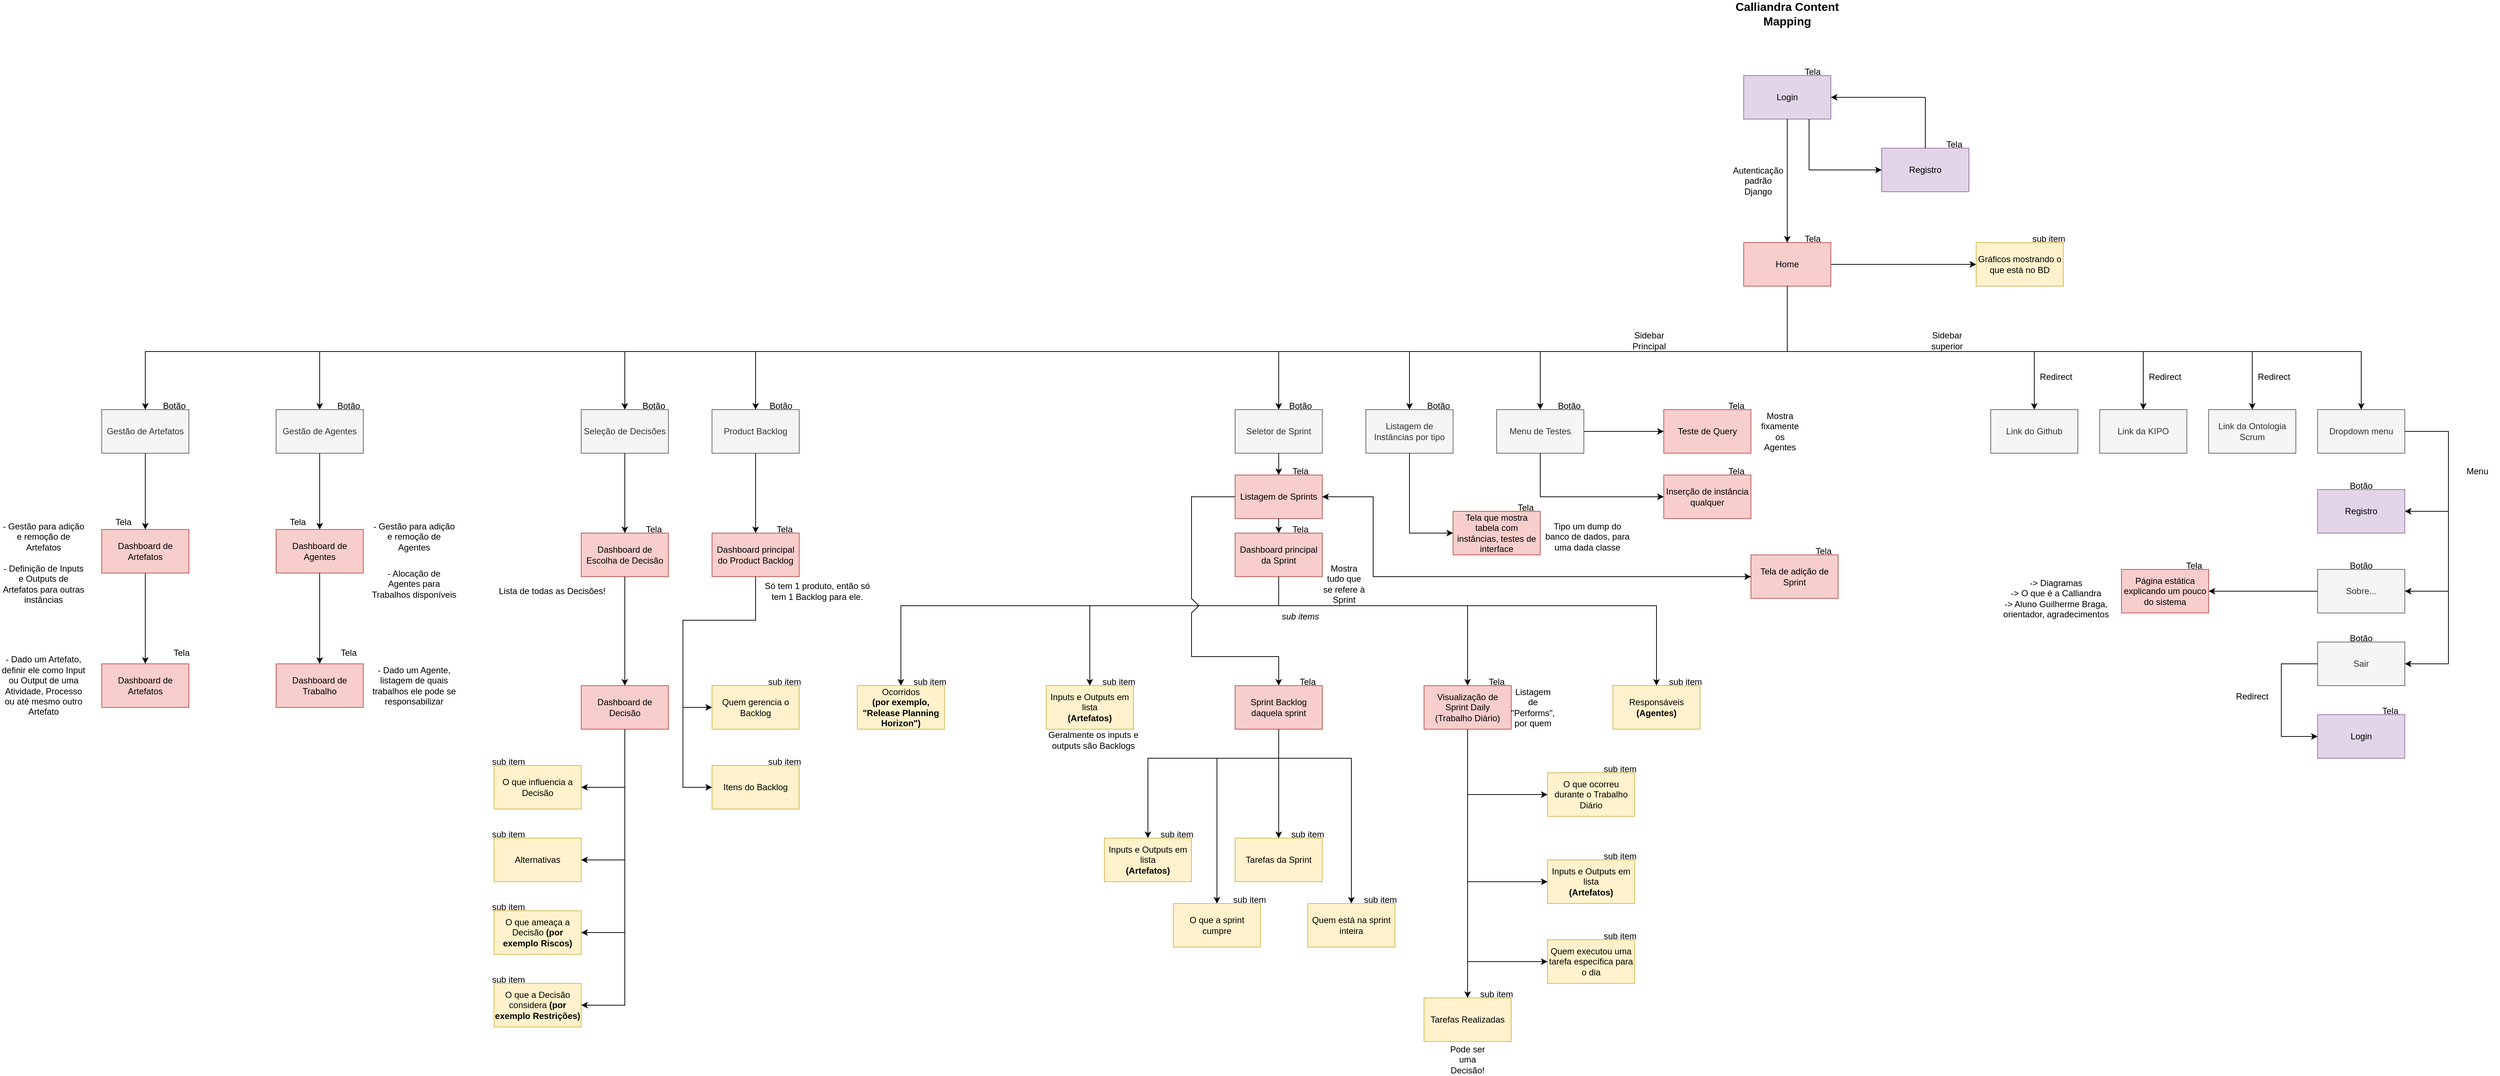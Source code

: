 <mxfile version="20.2.3" type="device"><diagram id="b7dAzLAWhfQxg4Eyz4Rc" name="Page-1"><mxGraphModel dx="3971" dy="862" grid="1" gridSize="10" guides="1" tooltips="1" connect="1" arrows="1" fold="1" page="1" pageScale="1" pageWidth="850" pageHeight="1100" math="0" shadow="0"><root><mxCell id="0"/><mxCell id="1" parent="0"/><mxCell id="IwR_DdJQY1yKQfexvEMb-67" style="edgeStyle=orthogonalEdgeStyle;rounded=0;orthogonalLoop=1;jettySize=auto;html=1;exitX=1;exitY=0.5;exitDx=0;exitDy=0;entryX=0;entryY=0.5;entryDx=0;entryDy=0;" parent="1" source="BtavQ8YeaMb9K9nqg47P-1" target="NH2UtcRLhSdabRVYNXm6-34" edge="1"><mxGeometry relative="1" as="geometry"/></mxCell><mxCell id="BtavQ8YeaMb9K9nqg47P-1" value="Home" style="rounded=0;whiteSpace=wrap;html=1;fillColor=#f8cecc;strokeColor=#b85450;" parent="1" vertex="1"><mxGeometry x="360" y="410" width="120" height="60" as="geometry"/></mxCell><mxCell id="PIFja7N8FGDxPvAs5EFX-1" value="Login" style="rounded=0;whiteSpace=wrap;html=1;fillColor=#e1d5e7;strokeColor=#9673a6;" parent="1" vertex="1"><mxGeometry x="360" y="180" width="120" height="60" as="geometry"/></mxCell><mxCell id="PIFja7N8FGDxPvAs5EFX-2" value="Registro" style="rounded=0;whiteSpace=wrap;html=1;fillColor=#e1d5e7;strokeColor=#9673a6;" parent="1" vertex="1"><mxGeometry x="550" y="280" width="120" height="60" as="geometry"/></mxCell><mxCell id="PIFja7N8FGDxPvAs5EFX-3" value="" style="endArrow=classic;html=1;rounded=0;exitX=0.5;exitY=1;exitDx=0;exitDy=0;entryX=0.5;entryY=0;entryDx=0;entryDy=0;" parent="1" source="PIFja7N8FGDxPvAs5EFX-1" target="BtavQ8YeaMb9K9nqg47P-1" edge="1"><mxGeometry width="50" height="50" relative="1" as="geometry"><mxPoint x="400" y="470" as="sourcePoint"/><mxPoint x="450" y="420" as="targetPoint"/></mxGeometry></mxCell><mxCell id="PIFja7N8FGDxPvAs5EFX-4" value="" style="endArrow=classic;html=1;rounded=0;exitX=0.75;exitY=1;exitDx=0;exitDy=0;entryX=0;entryY=0.5;entryDx=0;entryDy=0;" parent="1" source="PIFja7N8FGDxPvAs5EFX-1" target="PIFja7N8FGDxPvAs5EFX-2" edge="1"><mxGeometry width="50" height="50" relative="1" as="geometry"><mxPoint x="400" y="470" as="sourcePoint"/><mxPoint x="450" y="420" as="targetPoint"/><Array as="points"><mxPoint x="450" y="310"/></Array></mxGeometry></mxCell><mxCell id="PIFja7N8FGDxPvAs5EFX-5" value="" style="endArrow=classic;html=1;rounded=0;entryX=1;entryY=0.5;entryDx=0;entryDy=0;exitX=0.5;exitY=0;exitDx=0;exitDy=0;" parent="1" source="PIFja7N8FGDxPvAs5EFX-2" target="PIFja7N8FGDxPvAs5EFX-1" edge="1"><mxGeometry width="50" height="50" relative="1" as="geometry"><mxPoint x="400" y="470" as="sourcePoint"/><mxPoint x="450" y="420" as="targetPoint"/><Array as="points"><mxPoint x="610" y="210"/></Array></mxGeometry></mxCell><mxCell id="PIFja7N8FGDxPvAs5EFX-6" value="Autenticação padrão Django" style="text;html=1;strokeColor=none;fillColor=none;align=center;verticalAlign=middle;whiteSpace=wrap;rounded=0;" parent="1" vertex="1"><mxGeometry x="350" y="310" width="60" height="30" as="geometry"/></mxCell><mxCell id="PIFja7N8FGDxPvAs5EFX-8" value="" style="endArrow=classic;html=1;rounded=0;exitX=0.5;exitY=1;exitDx=0;exitDy=0;entryX=0.5;entryY=0;entryDx=0;entryDy=0;" parent="1" source="BtavQ8YeaMb9K9nqg47P-1" target="PIFja7N8FGDxPvAs5EFX-14" edge="1"><mxGeometry width="50" height="50" relative="1" as="geometry"><mxPoint x="490" y="460" as="sourcePoint"/><mxPoint x="760" y="630" as="targetPoint"/><Array as="points"><mxPoint x="420" y="560"/><mxPoint x="760" y="560"/></Array></mxGeometry></mxCell><mxCell id="PIFja7N8FGDxPvAs5EFX-9" value="Sidebar superior" style="text;html=1;strokeColor=none;fillColor=none;align=center;verticalAlign=middle;whiteSpace=wrap;rounded=0;" parent="1" vertex="1"><mxGeometry x="610" y="530" width="60" height="30" as="geometry"/></mxCell><mxCell id="PIFja7N8FGDxPvAs5EFX-10" value="" style="endArrow=classic;html=1;rounded=0;exitX=0.5;exitY=1;exitDx=0;exitDy=0;entryX=0.5;entryY=0;entryDx=0;entryDy=0;" parent="1" source="BtavQ8YeaMb9K9nqg47P-1" target="PIFja7N8FGDxPvAs5EFX-13" edge="1"><mxGeometry width="50" height="50" relative="1" as="geometry"><mxPoint x="610" y="430" as="sourcePoint"/><mxPoint x="80" y="630" as="targetPoint"/><Array as="points"><mxPoint x="420" y="560"/><mxPoint x="80" y="560"/></Array></mxGeometry></mxCell><mxCell id="PIFja7N8FGDxPvAs5EFX-12" value="Sidebar Principal" style="text;html=1;strokeColor=none;fillColor=none;align=center;verticalAlign=middle;whiteSpace=wrap;rounded=0;" parent="1" vertex="1"><mxGeometry x="200" y="530" width="60" height="30" as="geometry"/></mxCell><mxCell id="PIFja7N8FGDxPvAs5EFX-13" value="Menu de Testes" style="rounded=0;whiteSpace=wrap;html=1;fillColor=#f5f5f5;fontColor=#333333;strokeColor=#666666;" parent="1" vertex="1"><mxGeometry x="20" y="640" width="120" height="60" as="geometry"/></mxCell><mxCell id="PIFja7N8FGDxPvAs5EFX-14" value="Link do Github" style="rounded=0;whiteSpace=wrap;html=1;fillColor=#f5f5f5;fontColor=#333333;strokeColor=#666666;" parent="1" vertex="1"><mxGeometry x="700" y="640" width="120" height="60" as="geometry"/></mxCell><mxCell id="PIFja7N8FGDxPvAs5EFX-16" value="Link da KIPO" style="rounded=0;whiteSpace=wrap;html=1;fillColor=#f5f5f5;fontColor=#333333;strokeColor=#666666;" parent="1" vertex="1"><mxGeometry x="850" y="640" width="120" height="60" as="geometry"/></mxCell><mxCell id="PIFja7N8FGDxPvAs5EFX-17" value="Link da Ontologia Scrum" style="rounded=0;whiteSpace=wrap;html=1;fillColor=#f5f5f5;fontColor=#333333;strokeColor=#666666;" parent="1" vertex="1"><mxGeometry x="1000" y="640" width="120" height="60" as="geometry"/></mxCell><mxCell id="PIFja7N8FGDxPvAs5EFX-18" value="" style="endArrow=classic;html=1;rounded=0;exitX=0.5;exitY=1;exitDx=0;exitDy=0;entryX=0.5;entryY=0;entryDx=0;entryDy=0;" parent="1" source="BtavQ8YeaMb9K9nqg47P-1" target="PIFja7N8FGDxPvAs5EFX-16" edge="1"><mxGeometry width="50" height="50" relative="1" as="geometry"><mxPoint x="550" y="670" as="sourcePoint"/><mxPoint x="600" y="620" as="targetPoint"/><Array as="points"><mxPoint x="420" y="560"/><mxPoint x="910" y="560"/></Array></mxGeometry></mxCell><mxCell id="PIFja7N8FGDxPvAs5EFX-19" value="" style="endArrow=classic;html=1;rounded=0;exitX=0.5;exitY=1;exitDx=0;exitDy=0;entryX=0.5;entryY=0;entryDx=0;entryDy=0;" parent="1" source="BtavQ8YeaMb9K9nqg47P-1" target="PIFja7N8FGDxPvAs5EFX-17" edge="1"><mxGeometry width="50" height="50" relative="1" as="geometry"><mxPoint x="550" y="670" as="sourcePoint"/><mxPoint x="600" y="620" as="targetPoint"/><Array as="points"><mxPoint x="420" y="560"/><mxPoint x="1060" y="560"/></Array></mxGeometry></mxCell><mxCell id="PIFja7N8FGDxPvAs5EFX-20" value="Dropdown menu" style="rounded=0;whiteSpace=wrap;html=1;fillColor=#f5f5f5;fontColor=#333333;strokeColor=#666666;" parent="1" vertex="1"><mxGeometry x="1150" y="640" width="120" height="60" as="geometry"/></mxCell><mxCell id="PIFja7N8FGDxPvAs5EFX-21" value="" style="endArrow=classic;html=1;rounded=0;exitX=0.5;exitY=1;exitDx=0;exitDy=0;entryX=0.5;entryY=0;entryDx=0;entryDy=0;" parent="1" source="BtavQ8YeaMb9K9nqg47P-1" target="PIFja7N8FGDxPvAs5EFX-20" edge="1"><mxGeometry width="50" height="50" relative="1" as="geometry"><mxPoint x="550" y="670" as="sourcePoint"/><mxPoint x="600" y="620" as="targetPoint"/><Array as="points"><mxPoint x="420" y="560"/><mxPoint x="1210" y="560"/></Array></mxGeometry></mxCell><mxCell id="PIFja7N8FGDxPvAs5EFX-22" value="" style="endArrow=classic;html=1;rounded=0;exitX=1;exitY=0.5;exitDx=0;exitDy=0;entryX=1;entryY=0.5;entryDx=0;entryDy=0;" parent="1" source="PIFja7N8FGDxPvAs5EFX-20" target="PIFja7N8FGDxPvAs5EFX-23" edge="1"><mxGeometry width="50" height="50" relative="1" as="geometry"><mxPoint x="740" y="580" as="sourcePoint"/><mxPoint x="1130" y="760" as="targetPoint"/><Array as="points"><mxPoint x="1330" y="670"/><mxPoint x="1330" y="780"/></Array></mxGeometry></mxCell><mxCell id="PIFja7N8FGDxPvAs5EFX-23" value="Registro" style="rounded=0;whiteSpace=wrap;html=1;fillColor=#e1d5e7;strokeColor=#9673a6;" parent="1" vertex="1"><mxGeometry x="1150" y="750" width="120" height="60" as="geometry"/></mxCell><mxCell id="PIFja7N8FGDxPvAs5EFX-24" value="Sobre..." style="rounded=0;whiteSpace=wrap;html=1;fillColor=#f5f5f5;fontColor=#333333;strokeColor=#666666;" parent="1" vertex="1"><mxGeometry x="1150" y="860" width="120" height="60" as="geometry"/></mxCell><mxCell id="PIFja7N8FGDxPvAs5EFX-25" value="Sair" style="rounded=0;whiteSpace=wrap;html=1;fillColor=#f5f5f5;fontColor=#333333;strokeColor=#666666;" parent="1" vertex="1"><mxGeometry x="1150" y="960" width="120" height="60" as="geometry"/></mxCell><mxCell id="PIFja7N8FGDxPvAs5EFX-26" value="Teste de Query" style="rounded=0;whiteSpace=wrap;html=1;fillColor=#f8cecc;strokeColor=#b85450;" parent="1" vertex="1"><mxGeometry x="250" y="640" width="120" height="60" as="geometry"/></mxCell><mxCell id="PIFja7N8FGDxPvAs5EFX-27" value="" style="endArrow=classic;html=1;rounded=0;exitX=1;exitY=0.5;exitDx=0;exitDy=0;" parent="1" source="PIFja7N8FGDxPvAs5EFX-13" target="PIFja7N8FGDxPvAs5EFX-26" edge="1"><mxGeometry width="50" height="50" relative="1" as="geometry"><mxPoint x="610" y="720" as="sourcePoint"/><mxPoint x="250" y="670" as="targetPoint"/></mxGeometry></mxCell><mxCell id="PIFja7N8FGDxPvAs5EFX-29" value="" style="endArrow=classic;html=1;rounded=0;exitX=0.5;exitY=1;exitDx=0;exitDy=0;" parent="1" source="BtavQ8YeaMb9K9nqg47P-1" target="PIFja7N8FGDxPvAs5EFX-30" edge="1"><mxGeometry width="50" height="50" relative="1" as="geometry"><mxPoint x="-480" y="660" as="sourcePoint"/><mxPoint x="-230" y="550" as="targetPoint"/><Array as="points"><mxPoint x="420" y="560"/><mxPoint x="-100" y="560"/></Array></mxGeometry></mxCell><mxCell id="PIFja7N8FGDxPvAs5EFX-30" value="Listagem de Instâncias por tipo" style="rounded=0;whiteSpace=wrap;html=1;fillColor=#f5f5f5;fontColor=#333333;strokeColor=#666666;" parent="1" vertex="1"><mxGeometry x="-160" y="640" width="120" height="60" as="geometry"/></mxCell><mxCell id="PIFja7N8FGDxPvAs5EFX-31" value="Tipo um dump do banco de dados, para uma dada classe" style="text;html=1;strokeColor=none;fillColor=none;align=center;verticalAlign=middle;whiteSpace=wrap;rounded=0;" parent="1" vertex="1"><mxGeometry x="80" y="790" width="130" height="50" as="geometry"/></mxCell><mxCell id="PIFja7N8FGDxPvAs5EFX-32" value="" style="endArrow=classic;html=1;rounded=0;exitX=0.5;exitY=1;exitDx=0;exitDy=0;entryX=0.5;entryY=0;entryDx=0;entryDy=0;" parent="1" source="BtavQ8YeaMb9K9nqg47P-1" target="PIFja7N8FGDxPvAs5EFX-33" edge="1"><mxGeometry width="50" height="50" relative="1" as="geometry"><mxPoint x="-170" y="480" as="sourcePoint"/><mxPoint x="-310" y="580" as="targetPoint"/><Array as="points"><mxPoint x="420" y="560"/><mxPoint x="-280" y="560"/></Array></mxGeometry></mxCell><mxCell id="PIFja7N8FGDxPvAs5EFX-33" value="Seletor de Sprint" style="rounded=0;whiteSpace=wrap;html=1;fillColor=#f5f5f5;fontColor=#333333;strokeColor=#666666;" parent="1" vertex="1"><mxGeometry x="-340" y="640" width="120" height="60" as="geometry"/></mxCell><mxCell id="PIFja7N8FGDxPvAs5EFX-34" value="Dashboard principal da Sprint" style="rounded=0;whiteSpace=wrap;html=1;fillColor=#f8cecc;strokeColor=#b85450;" parent="1" vertex="1"><mxGeometry x="-340" y="810" width="120" height="60" as="geometry"/></mxCell><mxCell id="PIFja7N8FGDxPvAs5EFX-35" value="Sprint Backlog daquela sprint" style="rounded=0;whiteSpace=wrap;html=1;fillColor=#f8cecc;strokeColor=#b85450;" parent="1" vertex="1"><mxGeometry x="-340" y="1020" width="120" height="60" as="geometry"/></mxCell><mxCell id="PIFja7N8FGDxPvAs5EFX-37" value="" style="endArrow=classic;html=1;rounded=0;exitX=0;exitY=0.5;exitDx=0;exitDy=0;entryX=0.5;entryY=0;entryDx=0;entryDy=0;" parent="1" source="NH2UtcRLhSdabRVYNXm6-13" target="PIFja7N8FGDxPvAs5EFX-35" edge="1"><mxGeometry width="50" height="50" relative="1" as="geometry"><mxPoint x="190" y="810" as="sourcePoint"/><mxPoint x="240" y="760" as="targetPoint"/><Array as="points"><mxPoint x="-400" y="760"/><mxPoint x="-400" y="900"/><mxPoint x="-390" y="910"/><mxPoint x="-400" y="920"/><mxPoint x="-400" y="980"/><mxPoint x="-280" y="980"/></Array></mxGeometry></mxCell><mxCell id="PIFja7N8FGDxPvAs5EFX-38" value="Mostra tudo que se refere à Sprint" style="text;html=1;strokeColor=none;fillColor=none;align=center;verticalAlign=middle;whiteSpace=wrap;rounded=0;" parent="1" vertex="1"><mxGeometry x="-220" y="870" width="60" height="20" as="geometry"/></mxCell><mxCell id="PIFja7N8FGDxPvAs5EFX-39" value="" style="endArrow=classic;html=1;rounded=0;exitX=0.5;exitY=1;exitDx=0;exitDy=0;entryX=0.5;entryY=0;entryDx=0;entryDy=0;" parent="1" source="PIFja7N8FGDxPvAs5EFX-34" target="PIFja7N8FGDxPvAs5EFX-49" edge="1"><mxGeometry width="50" height="50" relative="1" as="geometry"><mxPoint x="190" y="890" as="sourcePoint"/><mxPoint x="-40" y="910" as="targetPoint"/><Array as="points"><mxPoint x="-280" y="910"/><mxPoint x="-20" y="910"/></Array></mxGeometry></mxCell><mxCell id="PIFja7N8FGDxPvAs5EFX-41" value="Product Backlog" style="rounded=0;whiteSpace=wrap;html=1;fillColor=#f5f5f5;fontColor=#333333;strokeColor=#666666;" parent="1" vertex="1"><mxGeometry x="-1060" y="640" width="120" height="60" as="geometry"/></mxCell><mxCell id="PIFja7N8FGDxPvAs5EFX-42" value="" style="endArrow=classic;html=1;rounded=0;exitX=0.5;exitY=1;exitDx=0;exitDy=0;entryX=0.5;entryY=0;entryDx=0;entryDy=0;" parent="1" source="BtavQ8YeaMb9K9nqg47P-1" target="PIFja7N8FGDxPvAs5EFX-41" edge="1"><mxGeometry width="50" height="50" relative="1" as="geometry"><mxPoint x="-90" y="900" as="sourcePoint"/><mxPoint x="-40" y="850" as="targetPoint"/><Array as="points"><mxPoint x="420" y="560"/><mxPoint x="-1000" y="560"/></Array></mxGeometry></mxCell><mxCell id="PIFja7N8FGDxPvAs5EFX-43" value="" style="endArrow=classic;html=1;rounded=0;exitX=0.5;exitY=1;exitDx=0;exitDy=0;entryX=0;entryY=0.5;entryDx=0;entryDy=0;" parent="1" source="PIFja7N8FGDxPvAs5EFX-13" target="PIFja7N8FGDxPvAs5EFX-44" edge="1"><mxGeometry width="50" height="50" relative="1" as="geometry"><mxPoint x="-90" y="900" as="sourcePoint"/><mxPoint x="190" y="760" as="targetPoint"/><Array as="points"><mxPoint x="80" y="760"/></Array></mxGeometry></mxCell><mxCell id="PIFja7N8FGDxPvAs5EFX-44" value="Inserção de instância qualquer" style="rounded=0;whiteSpace=wrap;html=1;fillColor=#f8cecc;strokeColor=#b85450;" parent="1" vertex="1"><mxGeometry x="250" y="730" width="120" height="60" as="geometry"/></mxCell><mxCell id="PIFja7N8FGDxPvAs5EFX-48" value="Seleção de Decisões" style="rounded=0;whiteSpace=wrap;html=1;fillColor=#f5f5f5;fontColor=#333333;strokeColor=#666666;" parent="1" vertex="1"><mxGeometry x="-1240" y="640" width="120" height="60" as="geometry"/></mxCell><mxCell id="PIFja7N8FGDxPvAs5EFX-49" value="Visualização de Sprint Daily&lt;br&gt;(Trabalho Diário)" style="rounded=0;whiteSpace=wrap;html=1;fillColor=#f8cecc;strokeColor=#b85450;" parent="1" vertex="1"><mxGeometry x="-80" y="1020" width="120" height="60" as="geometry"/></mxCell><mxCell id="PIFja7N8FGDxPvAs5EFX-50" value="sub items" style="text;html=1;strokeColor=none;fillColor=none;align=center;verticalAlign=middle;whiteSpace=wrap;rounded=0;fontStyle=2" parent="1" vertex="1"><mxGeometry x="-280" y="910" width="60" height="30" as="geometry"/></mxCell><mxCell id="PIFja7N8FGDxPvAs5EFX-51" value="Listagem de &quot;Performs&quot;, por quem" style="text;html=1;strokeColor=none;fillColor=none;align=center;verticalAlign=middle;whiteSpace=wrap;rounded=0;" parent="1" vertex="1"><mxGeometry x="40" y="1035" width="60" height="30" as="geometry"/></mxCell><mxCell id="PIFja7N8FGDxPvAs5EFX-53" value="" style="endArrow=classic;html=1;rounded=0;exitX=0.5;exitY=1;exitDx=0;exitDy=0;entryX=0.5;entryY=0;entryDx=0;entryDy=0;" parent="1" source="PIFja7N8FGDxPvAs5EFX-49" target="IwR_DdJQY1yKQfexvEMb-10" edge="1"><mxGeometry width="50" height="50" relative="1" as="geometry"><mxPoint x="-160" y="930" as="sourcePoint"/><mxPoint x="-20" y="1240" as="targetPoint"/></mxGeometry></mxCell><mxCell id="PIFja7N8FGDxPvAs5EFX-56" value="Mostra fixamente os Agentes" style="text;html=1;strokeColor=none;fillColor=none;align=center;verticalAlign=middle;whiteSpace=wrap;rounded=0;" parent="1" vertex="1"><mxGeometry x="380" y="655" width="60" height="30" as="geometry"/></mxCell><mxCell id="PIFja7N8FGDxPvAs5EFX-57" value="" style="endArrow=classic;html=1;rounded=0;entryX=1;entryY=0.5;entryDx=0;entryDy=0;exitX=1;exitY=0.5;exitDx=0;exitDy=0;" parent="1" source="PIFja7N8FGDxPvAs5EFX-20" target="PIFja7N8FGDxPvAs5EFX-24" edge="1"><mxGeometry width="50" height="50" relative="1" as="geometry"><mxPoint x="850" y="800" as="sourcePoint"/><mxPoint x="900" y="750" as="targetPoint"/><Array as="points"><mxPoint x="1330" y="670"/><mxPoint x="1330" y="890"/></Array></mxGeometry></mxCell><mxCell id="PIFja7N8FGDxPvAs5EFX-60" value="" style="endArrow=classic;html=1;rounded=0;exitX=1;exitY=0.5;exitDx=0;exitDy=0;entryX=1;entryY=0.5;entryDx=0;entryDy=0;" parent="1" source="PIFja7N8FGDxPvAs5EFX-20" target="PIFja7N8FGDxPvAs5EFX-25" edge="1"><mxGeometry width="50" height="50" relative="1" as="geometry"><mxPoint x="850" y="700" as="sourcePoint"/><mxPoint x="900" y="650" as="targetPoint"/><Array as="points"><mxPoint x="1330" y="670"/><mxPoint x="1330" y="990"/></Array></mxGeometry></mxCell><mxCell id="PIFja7N8FGDxPvAs5EFX-61" value="Login" style="rounded=0;whiteSpace=wrap;html=1;fillColor=#e1d5e7;strokeColor=#9673a6;" parent="1" vertex="1"><mxGeometry x="1150" y="1060" width="120" height="60" as="geometry"/></mxCell><mxCell id="PIFja7N8FGDxPvAs5EFX-62" value="" style="endArrow=classic;html=1;rounded=0;exitX=0;exitY=0.5;exitDx=0;exitDy=0;entryX=0;entryY=0.5;entryDx=0;entryDy=0;" parent="1" source="PIFja7N8FGDxPvAs5EFX-25" target="PIFja7N8FGDxPvAs5EFX-61" edge="1"><mxGeometry width="50" height="50" relative="1" as="geometry"><mxPoint x="850" y="800" as="sourcePoint"/><mxPoint x="900" y="750" as="targetPoint"/><Array as="points"><mxPoint x="1100" y="990"/><mxPoint x="1100" y="1090"/></Array></mxGeometry></mxCell><mxCell id="PIFja7N8FGDxPvAs5EFX-63" value="Página estática explicando um pouco do sistema" style="rounded=0;whiteSpace=wrap;html=1;fillColor=#f8cecc;strokeColor=#b85450;" parent="1" vertex="1"><mxGeometry x="880" y="860" width="120" height="60" as="geometry"/></mxCell><mxCell id="PIFja7N8FGDxPvAs5EFX-64" value="" style="endArrow=classic;html=1;rounded=0;exitX=0;exitY=0.5;exitDx=0;exitDy=0;entryX=1;entryY=0.5;entryDx=0;entryDy=0;" parent="1" source="PIFja7N8FGDxPvAs5EFX-24" target="PIFja7N8FGDxPvAs5EFX-63" edge="1"><mxGeometry width="50" height="50" relative="1" as="geometry"><mxPoint x="850" y="800" as="sourcePoint"/><mxPoint x="900" y="750" as="targetPoint"/></mxGeometry></mxCell><mxCell id="PIFja7N8FGDxPvAs5EFX-65" value="-&amp;gt; Diagramas&lt;br&gt;-&amp;gt; O que é a Calliandra&lt;br&gt;-&amp;gt; Aluno Guilherme Braga, orientador, agradecimentos" style="text;html=1;strokeColor=none;fillColor=none;align=center;verticalAlign=middle;whiteSpace=wrap;rounded=0;" parent="1" vertex="1"><mxGeometry x="710" y="840" width="160" height="120" as="geometry"/></mxCell><mxCell id="PIFja7N8FGDxPvAs5EFX-66" value="Redirect" style="text;html=1;strokeColor=none;fillColor=none;align=center;verticalAlign=middle;whiteSpace=wrap;rounded=0;" parent="1" vertex="1"><mxGeometry x="1030" y="1020" width="60" height="30" as="geometry"/></mxCell><mxCell id="PIFja7N8FGDxPvAs5EFX-67" value="Redirect" style="text;html=1;strokeColor=none;fillColor=none;align=center;verticalAlign=middle;whiteSpace=wrap;rounded=0;" parent="1" vertex="1"><mxGeometry x="760" y="580" width="60" height="30" as="geometry"/></mxCell><mxCell id="PIFja7N8FGDxPvAs5EFX-68" value="Redirect" style="text;html=1;strokeColor=none;fillColor=none;align=center;verticalAlign=middle;whiteSpace=wrap;rounded=0;" parent="1" vertex="1"><mxGeometry x="910" y="580" width="60" height="30" as="geometry"/></mxCell><mxCell id="PIFja7N8FGDxPvAs5EFX-69" value="Redirect" style="text;html=1;strokeColor=none;fillColor=none;align=center;verticalAlign=middle;whiteSpace=wrap;rounded=0;" parent="1" vertex="1"><mxGeometry x="1060" y="580" width="60" height="30" as="geometry"/></mxCell><mxCell id="PIFja7N8FGDxPvAs5EFX-70" value="Menu" style="text;html=1;strokeColor=none;fillColor=none;align=center;verticalAlign=middle;whiteSpace=wrap;rounded=0;" parent="1" vertex="1"><mxGeometry x="1340" y="710" width="60" height="30" as="geometry"/></mxCell><mxCell id="PIFja7N8FGDxPvAs5EFX-71" value="Botão" style="text;html=1;strokeColor=none;fillColor=none;align=center;verticalAlign=middle;whiteSpace=wrap;rounded=0;" parent="1" vertex="1"><mxGeometry x="1180" y="730" width="60" height="30" as="geometry"/></mxCell><mxCell id="PIFja7N8FGDxPvAs5EFX-72" value="Botão" style="text;html=1;strokeColor=none;fillColor=none;align=center;verticalAlign=middle;whiteSpace=wrap;rounded=0;" parent="1" vertex="1"><mxGeometry x="1180" y="840" width="60" height="30" as="geometry"/></mxCell><mxCell id="PIFja7N8FGDxPvAs5EFX-73" value="Botão" style="text;html=1;strokeColor=none;fillColor=none;align=center;verticalAlign=middle;whiteSpace=wrap;rounded=0;" parent="1" vertex="1"><mxGeometry x="1180" y="940" width="60" height="30" as="geometry"/></mxCell><mxCell id="PIFja7N8FGDxPvAs5EFX-74" value="Botão" style="text;html=1;strokeColor=none;fillColor=none;align=center;verticalAlign=middle;whiteSpace=wrap;rounded=0;" parent="1" vertex="1"><mxGeometry x="90" y="620" width="60" height="30" as="geometry"/></mxCell><mxCell id="PIFja7N8FGDxPvAs5EFX-75" value="Botão" style="text;html=1;strokeColor=none;fillColor=none;align=center;verticalAlign=middle;whiteSpace=wrap;rounded=0;" parent="1" vertex="1"><mxGeometry x="-90" y="620" width="60" height="30" as="geometry"/></mxCell><mxCell id="PIFja7N8FGDxPvAs5EFX-76" value="Botão" style="text;html=1;strokeColor=none;fillColor=none;align=center;verticalAlign=middle;whiteSpace=wrap;rounded=0;" parent="1" vertex="1"><mxGeometry x="-280" y="620" width="60" height="30" as="geometry"/></mxCell><mxCell id="PIFja7N8FGDxPvAs5EFX-77" value="Botão" style="text;html=1;strokeColor=none;fillColor=none;align=center;verticalAlign=middle;whiteSpace=wrap;rounded=0;" parent="1" vertex="1"><mxGeometry x="-995" y="620" width="60" height="30" as="geometry"/></mxCell><mxCell id="PIFja7N8FGDxPvAs5EFX-78" value="" style="endArrow=classic;html=1;rounded=0;exitX=0.5;exitY=1;exitDx=0;exitDy=0;" parent="1" source="PIFja7N8FGDxPvAs5EFX-30" edge="1"><mxGeometry width="50" height="50" relative="1" as="geometry"><mxPoint x="90" y="650" as="sourcePoint"/><mxPoint x="-40" y="810" as="targetPoint"/><Array as="points"><mxPoint x="-100" y="810"/></Array></mxGeometry></mxCell><mxCell id="PIFja7N8FGDxPvAs5EFX-79" value="Tela que mostra tabela com instâncias, testes de interface" style="rounded=0;whiteSpace=wrap;html=1;fillColor=#f8cecc;strokeColor=#b85450;" parent="1" vertex="1"><mxGeometry x="-40" y="780" width="120" height="60" as="geometry"/></mxCell><mxCell id="PIFja7N8FGDxPvAs5EFX-80" value="Tela" style="text;html=1;strokeColor=none;fillColor=none;align=center;verticalAlign=middle;whiteSpace=wrap;rounded=0;" parent="1" vertex="1"><mxGeometry x="-280" y="790" width="60" height="30" as="geometry"/></mxCell><mxCell id="PIFja7N8FGDxPvAs5EFX-81" value="Tela" style="text;html=1;strokeColor=none;fillColor=none;align=center;verticalAlign=middle;whiteSpace=wrap;rounded=0;" parent="1" vertex="1"><mxGeometry x="30" y="760" width="60" height="30" as="geometry"/></mxCell><mxCell id="PIFja7N8FGDxPvAs5EFX-82" value="Tela" style="text;html=1;strokeColor=none;fillColor=none;align=center;verticalAlign=middle;whiteSpace=wrap;rounded=0;" parent="1" vertex="1"><mxGeometry x="320" y="710" width="60" height="30" as="geometry"/></mxCell><mxCell id="PIFja7N8FGDxPvAs5EFX-83" value="Tela" style="text;html=1;strokeColor=none;fillColor=none;align=center;verticalAlign=middle;whiteSpace=wrap;rounded=0;" parent="1" vertex="1"><mxGeometry x="320" y="620" width="60" height="30" as="geometry"/></mxCell><mxCell id="PIFja7N8FGDxPvAs5EFX-84" value="" style="endArrow=classic;html=1;rounded=0;exitX=0.5;exitY=1;exitDx=0;exitDy=0;entryX=0.5;entryY=0;entryDx=0;entryDy=0;" parent="1" source="BtavQ8YeaMb9K9nqg47P-1" target="PIFja7N8FGDxPvAs5EFX-48" edge="1"><mxGeometry width="50" height="50" relative="1" as="geometry"><mxPoint x="-180" y="840" as="sourcePoint"/><mxPoint x="-130" y="790" as="targetPoint"/><Array as="points"><mxPoint x="420" y="560"/><mxPoint x="-640" y="560"/><mxPoint x="-1180" y="560"/></Array></mxGeometry></mxCell><mxCell id="PIFja7N8FGDxPvAs5EFX-85" value="Botão" style="text;html=1;strokeColor=none;fillColor=none;align=center;verticalAlign=middle;whiteSpace=wrap;rounded=0;" parent="1" vertex="1"><mxGeometry x="-1170" y="620" width="60" height="30" as="geometry"/></mxCell><mxCell id="PIFja7N8FGDxPvAs5EFX-87" value="" style="endArrow=classic;html=1;rounded=0;exitX=0.5;exitY=1;exitDx=0;exitDy=0;entryX=0.5;entryY=0;entryDx=0;entryDy=0;" parent="1" source="PIFja7N8FGDxPvAs5EFX-41" target="PIFja7N8FGDxPvAs5EFX-88" edge="1"><mxGeometry width="50" height="50" relative="1" as="geometry"><mxPoint x="-720" y="730" as="sourcePoint"/><mxPoint x="-1080" y="760" as="targetPoint"/></mxGeometry></mxCell><mxCell id="PIFja7N8FGDxPvAs5EFX-88" value="Dashboard principal do Product Backlog" style="rounded=0;whiteSpace=wrap;html=1;fillColor=#f8cecc;strokeColor=#b85450;" parent="1" vertex="1"><mxGeometry x="-1060" y="810" width="120" height="60" as="geometry"/></mxCell><mxCell id="PIFja7N8FGDxPvAs5EFX-89" value="Tela" style="text;html=1;strokeColor=none;fillColor=none;align=center;verticalAlign=middle;whiteSpace=wrap;rounded=0;" parent="1" vertex="1"><mxGeometry x="-990" y="790" width="60" height="30" as="geometry"/></mxCell><mxCell id="PIFja7N8FGDxPvAs5EFX-90" value="Só tem 1 produto, então só tem 1 Backlog para ele." style="text;html=1;strokeColor=none;fillColor=none;align=center;verticalAlign=middle;whiteSpace=wrap;rounded=0;" parent="1" vertex="1"><mxGeometry x="-995" y="875" width="160" height="30" as="geometry"/></mxCell><mxCell id="PIFja7N8FGDxPvAs5EFX-94" value="Tela" style="text;html=1;strokeColor=none;fillColor=none;align=center;verticalAlign=middle;whiteSpace=wrap;rounded=0;" parent="1" vertex="1"><mxGeometry x="425" y="390" width="60" height="30" as="geometry"/></mxCell><mxCell id="PIFja7N8FGDxPvAs5EFX-95" value="Tela" style="text;html=1;strokeColor=none;fillColor=none;align=center;verticalAlign=middle;whiteSpace=wrap;rounded=0;" parent="1" vertex="1"><mxGeometry x="425" y="160" width="60" height="30" as="geometry"/></mxCell><mxCell id="PIFja7N8FGDxPvAs5EFX-96" value="Tela" style="text;html=1;strokeColor=none;fillColor=none;align=center;verticalAlign=middle;whiteSpace=wrap;rounded=0;" parent="1" vertex="1"><mxGeometry x="620" y="260" width="60" height="30" as="geometry"/></mxCell><mxCell id="lV1T1ohZb5H71mgT3DMP-1" value="Calliandra Content Mapping" style="text;html=1;strokeColor=none;fillColor=none;align=center;verticalAlign=middle;whiteSpace=wrap;rounded=0;fontStyle=1;fontSize=16;" parent="1" vertex="1"><mxGeometry x="340" y="80" width="160" height="30" as="geometry"/></mxCell><mxCell id="NH2UtcRLhSdabRVYNXm6-1" value="" style="endArrow=classic;html=1;rounded=0;exitX=0.5;exitY=1;exitDx=0;exitDy=0;entryX=0.5;entryY=0;entryDx=0;entryDy=0;" parent="1" source="PIFja7N8FGDxPvAs5EFX-34" target="NH2UtcRLhSdabRVYNXm6-2" edge="1"><mxGeometry width="50" height="50" relative="1" as="geometry"><mxPoint x="-130" y="850" as="sourcePoint"/><mxPoint x="-550" y="960" as="targetPoint"/><Array as="points"><mxPoint x="-280" y="910"/><mxPoint x="-540" y="910"/></Array></mxGeometry></mxCell><mxCell id="NH2UtcRLhSdabRVYNXm6-2" value="Inputs e Outputs em lista&lt;br&gt;&lt;b&gt;(Artefatos)&lt;/b&gt;" style="rounded=0;whiteSpace=wrap;html=1;fillColor=#fff2cc;strokeColor=#d6b656;" parent="1" vertex="1"><mxGeometry x="-600" y="1020" width="120" height="60" as="geometry"/></mxCell><mxCell id="NH2UtcRLhSdabRVYNXm6-3" value="Responsáveis&lt;br&gt;&lt;b&gt;(Agentes)&lt;/b&gt;" style="rounded=0;whiteSpace=wrap;html=1;fillColor=#fff2cc;strokeColor=#d6b656;" parent="1" vertex="1"><mxGeometry x="180" y="1020" width="120" height="60" as="geometry"/></mxCell><mxCell id="NH2UtcRLhSdabRVYNXm6-4" value="" style="endArrow=classic;html=1;rounded=0;exitX=0.5;exitY=1;exitDx=0;exitDy=0;entryX=0.5;entryY=0;entryDx=0;entryDy=0;" parent="1" source="PIFja7N8FGDxPvAs5EFX-34" target="NH2UtcRLhSdabRVYNXm6-3" edge="1"><mxGeometry width="50" height="50" relative="1" as="geometry"><mxPoint x="-120" y="950" as="sourcePoint"/><mxPoint x="-70" y="900" as="targetPoint"/><Array as="points"><mxPoint x="-280" y="910"/><mxPoint x="240" y="910"/></Array></mxGeometry></mxCell><mxCell id="NH2UtcRLhSdabRVYNXm6-5" value="Ocorridos&lt;br&gt;&lt;b&gt;(por exemplo, &quot;Release Planning Horizon&quot;)&lt;/b&gt;" style="rounded=0;whiteSpace=wrap;html=1;fillColor=#fff2cc;strokeColor=#d6b656;" parent="1" vertex="1"><mxGeometry x="-860" y="1020" width="120" height="60" as="geometry"/></mxCell><mxCell id="NH2UtcRLhSdabRVYNXm6-6" value="" style="endArrow=classic;html=1;rounded=0;exitX=0.5;exitY=1;exitDx=0;exitDy=0;entryX=0.5;entryY=0;entryDx=0;entryDy=0;" parent="1" source="PIFja7N8FGDxPvAs5EFX-34" target="NH2UtcRLhSdabRVYNXm6-5" edge="1"><mxGeometry width="50" height="50" relative="1" as="geometry"><mxPoint x="-350" y="960" as="sourcePoint"/><mxPoint x="-300" y="910" as="targetPoint"/><Array as="points"><mxPoint x="-280" y="910"/><mxPoint x="-800" y="910"/></Array></mxGeometry></mxCell><mxCell id="NH2UtcRLhSdabRVYNXm6-9" value="Geralmente os inputs e outputs são Backlogs" style="text;html=1;strokeColor=none;fillColor=none;align=center;verticalAlign=middle;whiteSpace=wrap;rounded=0;" parent="1" vertex="1"><mxGeometry x="-610" y="1080" width="150" height="30" as="geometry"/></mxCell><mxCell id="NH2UtcRLhSdabRVYNXm6-11" value="" style="endArrow=classic;html=1;rounded=0;exitX=0.5;exitY=1;exitDx=0;exitDy=0;entryX=0.5;entryY=0;entryDx=0;entryDy=0;" parent="1" source="PIFja7N8FGDxPvAs5EFX-48" target="IwR_DdJQY1yKQfexvEMb-20" edge="1"><mxGeometry width="50" height="50" relative="1" as="geometry"><mxPoint x="-1020" y="850" as="sourcePoint"/><mxPoint x="-1180" y="770" as="targetPoint"/></mxGeometry></mxCell><mxCell id="NH2UtcRLhSdabRVYNXm6-13" value="Listagem de Sprints" style="rounded=0;whiteSpace=wrap;html=1;fillColor=#f8cecc;strokeColor=#b85450;" parent="1" vertex="1"><mxGeometry x="-340" y="730" width="120" height="60" as="geometry"/></mxCell><mxCell id="NH2UtcRLhSdabRVYNXm6-14" value="Tela" style="text;html=1;strokeColor=none;fillColor=none;align=center;verticalAlign=middle;whiteSpace=wrap;rounded=0;" parent="1" vertex="1"><mxGeometry x="-280" y="710" width="60" height="30" as="geometry"/></mxCell><mxCell id="NH2UtcRLhSdabRVYNXm6-15" value="" style="endArrow=classic;html=1;rounded=0;exitX=0.5;exitY=1;exitDx=0;exitDy=0;entryX=0.5;entryY=0;entryDx=0;entryDy=0;" parent="1" source="PIFja7N8FGDxPvAs5EFX-33" target="NH2UtcRLhSdabRVYNXm6-13" edge="1"><mxGeometry width="50" height="50" relative="1" as="geometry"><mxPoint x="-190" y="930" as="sourcePoint"/><mxPoint x="-310" y="720" as="targetPoint"/></mxGeometry></mxCell><mxCell id="NH2UtcRLhSdabRVYNXm6-16" value="" style="endArrow=classic;html=1;rounded=0;entryX=0.5;entryY=0;entryDx=0;entryDy=0;exitX=0.5;exitY=1;exitDx=0;exitDy=0;" parent="1" source="NH2UtcRLhSdabRVYNXm6-13" target="PIFja7N8FGDxPvAs5EFX-34" edge="1"><mxGeometry width="50" height="50" relative="1" as="geometry"><mxPoint x="-190" y="930" as="sourcePoint"/><mxPoint x="-140" y="880" as="targetPoint"/></mxGeometry></mxCell><mxCell id="NH2UtcRLhSdabRVYNXm6-17" value="" style="endArrow=classic;html=1;rounded=0;exitX=1;exitY=0.5;exitDx=0;exitDy=0;" parent="1" source="NH2UtcRLhSdabRVYNXm6-13" edge="1"><mxGeometry width="50" height="50" relative="1" as="geometry"><mxPoint x="-170" y="1020" as="sourcePoint"/><mxPoint x="370" y="870" as="targetPoint"/><Array as="points"><mxPoint x="-150" y="760"/><mxPoint x="-150" y="870"/></Array></mxGeometry></mxCell><mxCell id="NH2UtcRLhSdabRVYNXm6-18" value="Tela de adição de Sprint" style="rounded=0;whiteSpace=wrap;html=1;fillColor=#f8cecc;strokeColor=#b85450;" parent="1" vertex="1"><mxGeometry x="370" y="840" width="120" height="60" as="geometry"/></mxCell><mxCell id="NH2UtcRLhSdabRVYNXm6-19" value="Tela" style="text;html=1;strokeColor=none;fillColor=none;align=center;verticalAlign=middle;whiteSpace=wrap;rounded=0;" parent="1" vertex="1"><mxGeometry x="440" y="820" width="60" height="30" as="geometry"/></mxCell><mxCell id="NH2UtcRLhSdabRVYNXm6-20" value="" style="endArrow=classic;html=1;rounded=0;entryX=1;entryY=0.5;entryDx=0;entryDy=0;exitX=0;exitY=0.5;exitDx=0;exitDy=0;" parent="1" source="NH2UtcRLhSdabRVYNXm6-18" target="NH2UtcRLhSdabRVYNXm6-13" edge="1"><mxGeometry width="50" height="50" relative="1" as="geometry"><mxPoint x="-170" y="1020" as="sourcePoint"/><mxPoint x="-120" y="970" as="targetPoint"/><Array as="points"><mxPoint x="-150" y="870"/><mxPoint x="-150" y="760"/></Array></mxGeometry></mxCell><mxCell id="NH2UtcRLhSdabRVYNXm6-27" value="sub item" style="text;html=1;strokeColor=none;fillColor=none;align=center;verticalAlign=middle;whiteSpace=wrap;rounded=0;fontSize=12;" parent="1" vertex="1"><mxGeometry x="-790" y="1000" width="60" height="30" as="geometry"/></mxCell><mxCell id="NH2UtcRLhSdabRVYNXm6-28" value="sub item" style="text;html=1;strokeColor=none;fillColor=none;align=center;verticalAlign=middle;whiteSpace=wrap;rounded=0;fontSize=12;" parent="1" vertex="1"><mxGeometry x="-530" y="1000" width="60" height="30" as="geometry"/></mxCell><mxCell id="NH2UtcRLhSdabRVYNXm6-29" value="Tela" style="text;html=1;strokeColor=none;fillColor=none;align=center;verticalAlign=middle;whiteSpace=wrap;rounded=0;fontSize=12;" parent="1" vertex="1"><mxGeometry x="-270" y="1000" width="60" height="30" as="geometry"/></mxCell><mxCell id="NH2UtcRLhSdabRVYNXm6-30" value="Tela" style="text;html=1;strokeColor=none;fillColor=none;align=center;verticalAlign=middle;whiteSpace=wrap;rounded=0;fontSize=12;" parent="1" vertex="1"><mxGeometry x="-10" y="1000" width="60" height="30" as="geometry"/></mxCell><mxCell id="NH2UtcRLhSdabRVYNXm6-31" value="sub item" style="text;html=1;strokeColor=none;fillColor=none;align=center;verticalAlign=middle;whiteSpace=wrap;rounded=0;fontSize=12;" parent="1" vertex="1"><mxGeometry x="250" y="1000" width="60" height="30" as="geometry"/></mxCell><mxCell id="NH2UtcRLhSdabRVYNXm6-34" value="Gráficos mostrando o que está no BD" style="rounded=0;whiteSpace=wrap;html=1;fontSize=12;fillColor=#fff2cc;strokeColor=#d6b656;" parent="1" vertex="1"><mxGeometry x="680" y="410" width="120" height="60" as="geometry"/></mxCell><mxCell id="NH2UtcRLhSdabRVYNXm6-36" value="Tela" style="text;html=1;strokeColor=none;fillColor=none;align=center;verticalAlign=middle;whiteSpace=wrap;rounded=0;" parent="1" vertex="1"><mxGeometry x="950" y="840" width="60" height="30" as="geometry"/></mxCell><mxCell id="NH2UtcRLhSdabRVYNXm6-37" value="Tela" style="text;html=1;strokeColor=none;fillColor=none;align=center;verticalAlign=middle;whiteSpace=wrap;rounded=0;" parent="1" vertex="1"><mxGeometry x="1220" y="1040" width="60" height="30" as="geometry"/></mxCell><mxCell id="yBKKBSrrMQhXJcaInpGy-1" value="Quem gerencia o Backlog" style="rounded=0;whiteSpace=wrap;html=1;fillColor=#fff2cc;strokeColor=#d6b656;" parent="1" vertex="1"><mxGeometry x="-1060" y="1020" width="120" height="60" as="geometry"/></mxCell><mxCell id="yBKKBSrrMQhXJcaInpGy-2" value="" style="endArrow=classic;html=1;rounded=0;exitX=0.5;exitY=1;exitDx=0;exitDy=0;entryX=0;entryY=0.5;entryDx=0;entryDy=0;" parent="1" source="PIFja7N8FGDxPvAs5EFX-88" target="IwR_DdJQY1yKQfexvEMb-70" edge="1"><mxGeometry width="50" height="50" relative="1" as="geometry"><mxPoint x="-900" y="880" as="sourcePoint"/><mxPoint x="-850" y="830" as="targetPoint"/><Array as="points"><mxPoint x="-1000" y="930"/><mxPoint x="-1100" y="930"/><mxPoint x="-1100" y="1160"/></Array></mxGeometry></mxCell><mxCell id="yBKKBSrrMQhXJcaInpGy-3" value="sub item" style="text;html=1;strokeColor=none;fillColor=none;align=center;verticalAlign=middle;whiteSpace=wrap;rounded=0;fontSize=12;" parent="1" vertex="1"><mxGeometry x="-990" y="1000" width="60" height="30" as="geometry"/></mxCell><mxCell id="IwR_DdJQY1yKQfexvEMb-1" value="Tarefas da Sprint" style="rounded=0;whiteSpace=wrap;html=1;fillColor=#fff2cc;strokeColor=#d6b656;" parent="1" vertex="1"><mxGeometry x="-340" y="1230" width="120" height="60" as="geometry"/></mxCell><mxCell id="IwR_DdJQY1yKQfexvEMb-2" value="Inputs e Outputs em lista&lt;br&gt;&lt;b&gt;(Artefatos)&lt;/b&gt;" style="rounded=0;whiteSpace=wrap;html=1;fillColor=#fff2cc;strokeColor=#d6b656;" parent="1" vertex="1"><mxGeometry x="-520" y="1230" width="120" height="60" as="geometry"/></mxCell><mxCell id="IwR_DdJQY1yKQfexvEMb-3" value="O que a sprint cumpre" style="rounded=0;whiteSpace=wrap;html=1;fillColor=#fff2cc;strokeColor=#d6b656;" parent="1" vertex="1"><mxGeometry x="-425" y="1320" width="120" height="60" as="geometry"/></mxCell><mxCell id="IwR_DdJQY1yKQfexvEMb-5" value="Quem está na sprint inteira" style="rounded=0;whiteSpace=wrap;html=1;fillColor=#fff2cc;strokeColor=#d6b656;" parent="1" vertex="1"><mxGeometry x="-240" y="1320" width="120" height="60" as="geometry"/></mxCell><mxCell id="IwR_DdJQY1yKQfexvEMb-6" value="" style="endArrow=classic;html=1;rounded=0;exitX=0.5;exitY=1;exitDx=0;exitDy=0;entryX=0.5;entryY=0;entryDx=0;entryDy=0;" parent="1" source="PIFja7N8FGDxPvAs5EFX-35" target="IwR_DdJQY1yKQfexvEMb-1" edge="1"><mxGeometry width="50" height="50" relative="1" as="geometry"><mxPoint x="-290" y="1230" as="sourcePoint"/><mxPoint x="-240" y="1180" as="targetPoint"/></mxGeometry></mxCell><mxCell id="IwR_DdJQY1yKQfexvEMb-7" value="" style="endArrow=classic;html=1;rounded=0;entryX=0.5;entryY=0;entryDx=0;entryDy=0;exitX=0.5;exitY=1;exitDx=0;exitDy=0;" parent="1" source="PIFja7N8FGDxPvAs5EFX-35" target="IwR_DdJQY1yKQfexvEMb-2" edge="1"><mxGeometry width="50" height="50" relative="1" as="geometry"><mxPoint x="-290" y="1230" as="sourcePoint"/><mxPoint x="-240" y="1180" as="targetPoint"/><Array as="points"><mxPoint x="-280" y="1120"/><mxPoint x="-460" y="1120"/></Array></mxGeometry></mxCell><mxCell id="IwR_DdJQY1yKQfexvEMb-8" value="" style="endArrow=classic;html=1;rounded=0;exitX=0.5;exitY=1;exitDx=0;exitDy=0;entryX=0.5;entryY=0;entryDx=0;entryDy=0;" parent="1" source="PIFja7N8FGDxPvAs5EFX-35" target="IwR_DdJQY1yKQfexvEMb-3" edge="1"><mxGeometry width="50" height="50" relative="1" as="geometry"><mxPoint x="-290" y="1230" as="sourcePoint"/><mxPoint x="-240" y="1180" as="targetPoint"/><Array as="points"><mxPoint x="-280" y="1120"/><mxPoint x="-365" y="1120"/></Array></mxGeometry></mxCell><mxCell id="IwR_DdJQY1yKQfexvEMb-9" value="" style="endArrow=classic;html=1;rounded=0;entryX=0.5;entryY=0;entryDx=0;entryDy=0;exitX=0.5;exitY=1;exitDx=0;exitDy=0;" parent="1" source="PIFja7N8FGDxPvAs5EFX-35" target="IwR_DdJQY1yKQfexvEMb-5" edge="1"><mxGeometry width="50" height="50" relative="1" as="geometry"><mxPoint x="-290" y="1230" as="sourcePoint"/><mxPoint x="-240" y="1180" as="targetPoint"/><Array as="points"><mxPoint x="-280" y="1120"/><mxPoint x="-180" y="1120"/></Array></mxGeometry></mxCell><mxCell id="IwR_DdJQY1yKQfexvEMb-10" value="Tarefas Realizadas" style="rounded=0;whiteSpace=wrap;html=1;fillColor=#fff2cc;strokeColor=#d6b656;" parent="1" vertex="1"><mxGeometry x="-80" y="1450" width="120" height="60" as="geometry"/></mxCell><mxCell id="IwR_DdJQY1yKQfexvEMb-11" value="Inputs e Outputs em lista&lt;br&gt;&lt;b&gt;(Artefatos)&lt;/b&gt;" style="rounded=0;whiteSpace=wrap;html=1;fillColor=#fff2cc;strokeColor=#d6b656;" parent="1" vertex="1"><mxGeometry x="90" y="1260" width="120" height="60" as="geometry"/></mxCell><mxCell id="IwR_DdJQY1yKQfexvEMb-12" value="O que ocorreu durante o Trabalho Diário" style="rounded=0;whiteSpace=wrap;html=1;fillColor=#fff2cc;strokeColor=#d6b656;" parent="1" vertex="1"><mxGeometry x="90" y="1140" width="120" height="60" as="geometry"/></mxCell><mxCell id="IwR_DdJQY1yKQfexvEMb-13" value="Quem executou uma tarefa específica para o dia" style="rounded=0;whiteSpace=wrap;html=1;fillColor=#fff2cc;strokeColor=#d6b656;" parent="1" vertex="1"><mxGeometry x="90" y="1370" width="120" height="60" as="geometry"/></mxCell><mxCell id="IwR_DdJQY1yKQfexvEMb-16" value="" style="endArrow=classic;html=1;rounded=0;entryX=0;entryY=0.5;entryDx=0;entryDy=0;exitX=0.5;exitY=1;exitDx=0;exitDy=0;" parent="1" source="PIFja7N8FGDxPvAs5EFX-49" target="IwR_DdJQY1yKQfexvEMb-12" edge="1"><mxGeometry width="50" height="50" relative="1" as="geometry"><mxPoint x="80" y="1320" as="sourcePoint"/><mxPoint x="130" y="1270" as="targetPoint"/><Array as="points"><mxPoint x="-20" y="1170"/></Array></mxGeometry></mxCell><mxCell id="IwR_DdJQY1yKQfexvEMb-17" value="" style="endArrow=classic;html=1;rounded=0;exitX=0.5;exitY=1;exitDx=0;exitDy=0;entryX=0;entryY=0.5;entryDx=0;entryDy=0;" parent="1" source="PIFja7N8FGDxPvAs5EFX-49" target="IwR_DdJQY1yKQfexvEMb-11" edge="1"><mxGeometry width="50" height="50" relative="1" as="geometry"><mxPoint x="-40" y="1100" as="sourcePoint"/><mxPoint x="130" y="1270" as="targetPoint"/><Array as="points"><mxPoint x="-20" y="1290"/></Array></mxGeometry></mxCell><mxCell id="IwR_DdJQY1yKQfexvEMb-18" value="" style="endArrow=classic;html=1;rounded=0;exitX=0.5;exitY=1;exitDx=0;exitDy=0;entryX=0;entryY=0.5;entryDx=0;entryDy=0;" parent="1" source="PIFja7N8FGDxPvAs5EFX-49" target="IwR_DdJQY1yKQfexvEMb-13" edge="1"><mxGeometry width="50" height="50" relative="1" as="geometry"><mxPoint x="80" y="1320" as="sourcePoint"/><mxPoint x="130" y="1270" as="targetPoint"/><Array as="points"><mxPoint x="-20" y="1400"/></Array></mxGeometry></mxCell><mxCell id="IwR_DdJQY1yKQfexvEMb-19" value="Pode ser uma Decisão!" style="text;html=1;strokeColor=none;fillColor=none;align=center;verticalAlign=middle;whiteSpace=wrap;rounded=0;" parent="1" vertex="1"><mxGeometry x="-50" y="1520" width="60" height="30" as="geometry"/></mxCell><mxCell id="IwR_DdJQY1yKQfexvEMb-20" value="Dashboard de Escolha de Decisão" style="rounded=0;whiteSpace=wrap;html=1;fillColor=#f8cecc;strokeColor=#b85450;" parent="1" vertex="1"><mxGeometry x="-1240" y="810" width="120" height="60" as="geometry"/></mxCell><mxCell id="IwR_DdJQY1yKQfexvEMb-21" value="Tela" style="text;html=1;strokeColor=none;fillColor=none;align=center;verticalAlign=middle;whiteSpace=wrap;rounded=0;" parent="1" vertex="1"><mxGeometry x="-1170" y="790" width="60" height="30" as="geometry"/></mxCell><mxCell id="IwR_DdJQY1yKQfexvEMb-22" value="Dashboard de Decisão" style="rounded=0;whiteSpace=wrap;html=1;fillColor=#f8cecc;strokeColor=#b85450;" parent="1" vertex="1"><mxGeometry x="-1240" y="1020" width="120" height="60" as="geometry"/></mxCell><mxCell id="IwR_DdJQY1yKQfexvEMb-23" value="Lista de todas as Decisões!" style="text;html=1;strokeColor=none;fillColor=none;align=center;verticalAlign=middle;whiteSpace=wrap;rounded=0;" parent="1" vertex="1"><mxGeometry x="-1360" y="875" width="160" height="30" as="geometry"/></mxCell><mxCell id="IwR_DdJQY1yKQfexvEMb-24" value="" style="endArrow=classic;html=1;rounded=0;exitX=0.5;exitY=1;exitDx=0;exitDy=0;entryX=0.5;entryY=0;entryDx=0;entryDy=0;" parent="1" source="IwR_DdJQY1yKQfexvEMb-20" target="IwR_DdJQY1yKQfexvEMb-22" edge="1"><mxGeometry width="50" height="50" relative="1" as="geometry"><mxPoint x="-1120" y="960" as="sourcePoint"/><mxPoint x="-1070" y="910" as="targetPoint"/></mxGeometry></mxCell><mxCell id="IwR_DdJQY1yKQfexvEMb-25" value="O que influencia a Decisão" style="rounded=0;whiteSpace=wrap;html=1;fillColor=#fff2cc;strokeColor=#d6b656;" parent="1" vertex="1"><mxGeometry x="-1360" y="1130" width="120" height="60" as="geometry"/></mxCell><mxCell id="IwR_DdJQY1yKQfexvEMb-27" value="Alternativas" style="rounded=0;whiteSpace=wrap;html=1;fillColor=#fff2cc;strokeColor=#d6b656;" parent="1" vertex="1"><mxGeometry x="-1360" y="1230" width="120" height="60" as="geometry"/></mxCell><mxCell id="IwR_DdJQY1yKQfexvEMb-29" value="O que a Decisão considera &lt;b&gt;(por exemplo Restrições)&lt;/b&gt;" style="rounded=0;whiteSpace=wrap;html=1;fillColor=#fff2cc;strokeColor=#d6b656;" parent="1" vertex="1"><mxGeometry x="-1360" y="1430" width="120" height="60" as="geometry"/></mxCell><mxCell id="IwR_DdJQY1yKQfexvEMb-31" value="O que ameaça a Decisão &lt;b&gt;(por exemplo Riscos)&lt;/b&gt;" style="rounded=0;whiteSpace=wrap;html=1;fillColor=#fff2cc;strokeColor=#d6b656;" parent="1" vertex="1"><mxGeometry x="-1360" y="1330" width="120" height="60" as="geometry"/></mxCell><mxCell id="IwR_DdJQY1yKQfexvEMb-32" value="" style="endArrow=classic;html=1;rounded=0;entryX=1;entryY=0.5;entryDx=0;entryDy=0;exitX=0.5;exitY=1;exitDx=0;exitDy=0;" parent="1" source="IwR_DdJQY1yKQfexvEMb-22" target="IwR_DdJQY1yKQfexvEMb-25" edge="1"><mxGeometry width="50" height="50" relative="1" as="geometry"><mxPoint x="-1010" y="1210" as="sourcePoint"/><mxPoint x="-960" y="1160" as="targetPoint"/><Array as="points"><mxPoint x="-1180" y="1160"/></Array></mxGeometry></mxCell><mxCell id="IwR_DdJQY1yKQfexvEMb-33" value="" style="endArrow=classic;html=1;rounded=0;exitX=0.5;exitY=1;exitDx=0;exitDy=0;entryX=1;entryY=0.5;entryDx=0;entryDy=0;" parent="1" source="IwR_DdJQY1yKQfexvEMb-22" target="IwR_DdJQY1yKQfexvEMb-27" edge="1"><mxGeometry width="50" height="50" relative="1" as="geometry"><mxPoint x="-1010" y="1210" as="sourcePoint"/><mxPoint x="-960" y="1160" as="targetPoint"/><Array as="points"><mxPoint x="-1180" y="1260"/></Array></mxGeometry></mxCell><mxCell id="IwR_DdJQY1yKQfexvEMb-34" value="" style="endArrow=classic;html=1;rounded=0;exitX=0.5;exitY=1;exitDx=0;exitDy=0;entryX=1;entryY=0.5;entryDx=0;entryDy=0;" parent="1" source="IwR_DdJQY1yKQfexvEMb-22" target="IwR_DdJQY1yKQfexvEMb-31" edge="1"><mxGeometry width="50" height="50" relative="1" as="geometry"><mxPoint x="-1010" y="1210" as="sourcePoint"/><mxPoint x="-960" y="1160" as="targetPoint"/><Array as="points"><mxPoint x="-1180" y="1360"/></Array></mxGeometry></mxCell><mxCell id="IwR_DdJQY1yKQfexvEMb-35" value="" style="endArrow=classic;html=1;rounded=0;exitX=0.5;exitY=1;exitDx=0;exitDy=0;entryX=1;entryY=0.5;entryDx=0;entryDy=0;" parent="1" source="IwR_DdJQY1yKQfexvEMb-22" target="IwR_DdJQY1yKQfexvEMb-29" edge="1"><mxGeometry width="50" height="50" relative="1" as="geometry"><mxPoint x="-1010" y="1210" as="sourcePoint"/><mxPoint x="-960" y="1160" as="targetPoint"/><Array as="points"><mxPoint x="-1180" y="1460"/></Array></mxGeometry></mxCell><mxCell id="IwR_DdJQY1yKQfexvEMb-48" style="edgeStyle=orthogonalEdgeStyle;rounded=0;orthogonalLoop=1;jettySize=auto;html=1;entryX=0.5;entryY=0;entryDx=0;entryDy=0;" parent="1" source="IwR_DdJQY1yKQfexvEMb-36" target="IwR_DdJQY1yKQfexvEMb-45" edge="1"><mxGeometry relative="1" as="geometry"/></mxCell><mxCell id="IwR_DdJQY1yKQfexvEMb-36" value="Gestão de Agentes" style="rounded=0;whiteSpace=wrap;html=1;fillColor=#f5f5f5;fontColor=#333333;strokeColor=#666666;" parent="1" vertex="1"><mxGeometry x="-1660" y="640" width="120" height="60" as="geometry"/></mxCell><mxCell id="IwR_DdJQY1yKQfexvEMb-51" style="edgeStyle=orthogonalEdgeStyle;rounded=0;orthogonalLoop=1;jettySize=auto;html=1;" parent="1" source="IwR_DdJQY1yKQfexvEMb-38" target="IwR_DdJQY1yKQfexvEMb-50" edge="1"><mxGeometry relative="1" as="geometry"/></mxCell><mxCell id="IwR_DdJQY1yKQfexvEMb-38" value="Gestão de Artefatos" style="rounded=0;whiteSpace=wrap;html=1;fillColor=#f5f5f5;fontColor=#333333;strokeColor=#666666;" parent="1" vertex="1"><mxGeometry x="-1900" y="640" width="120" height="60" as="geometry"/></mxCell><mxCell id="IwR_DdJQY1yKQfexvEMb-41" value="" style="endArrow=classic;html=1;rounded=0;exitX=0.5;exitY=1;exitDx=0;exitDy=0;entryX=0.5;entryY=0;entryDx=0;entryDy=0;" parent="1" source="BtavQ8YeaMb9K9nqg47P-1" target="IwR_DdJQY1yKQfexvEMb-36" edge="1"><mxGeometry width="50" height="50" relative="1" as="geometry"><mxPoint x="-310" y="440" as="sourcePoint"/><mxPoint x="-1400" y="530" as="targetPoint"/><Array as="points"><mxPoint x="420" y="560"/><mxPoint x="-1600" y="560"/></Array></mxGeometry></mxCell><mxCell id="IwR_DdJQY1yKQfexvEMb-42" value="" style="endArrow=classic;html=1;rounded=0;exitX=0.5;exitY=1;exitDx=0;exitDy=0;entryX=0.5;entryY=0;entryDx=0;entryDy=0;" parent="1" source="BtavQ8YeaMb9K9nqg47P-1" target="IwR_DdJQY1yKQfexvEMb-38" edge="1"><mxGeometry width="50" height="50" relative="1" as="geometry"><mxPoint x="40" y="450" as="sourcePoint"/><mxPoint x="-1570" y="480" as="targetPoint"/><Array as="points"><mxPoint x="420" y="560"/><mxPoint x="-1840" y="560"/></Array></mxGeometry></mxCell><mxCell id="IwR_DdJQY1yKQfexvEMb-43" value="Botão" style="text;html=1;strokeColor=none;fillColor=none;align=center;verticalAlign=middle;whiteSpace=wrap;rounded=0;" parent="1" vertex="1"><mxGeometry x="-1590" y="620" width="60" height="30" as="geometry"/></mxCell><mxCell id="IwR_DdJQY1yKQfexvEMb-44" value="Botão" style="text;html=1;strokeColor=none;fillColor=none;align=center;verticalAlign=middle;whiteSpace=wrap;rounded=0;" parent="1" vertex="1"><mxGeometry x="-1830" y="620" width="60" height="30" as="geometry"/></mxCell><mxCell id="QxgX6awlTYVhv3e_uI4u-3" style="edgeStyle=orthogonalEdgeStyle;rounded=0;orthogonalLoop=1;jettySize=auto;html=1;" edge="1" parent="1" source="IwR_DdJQY1yKQfexvEMb-45" target="QxgX6awlTYVhv3e_uI4u-2"><mxGeometry relative="1" as="geometry"/></mxCell><mxCell id="IwR_DdJQY1yKQfexvEMb-45" value="Dashboard de Agentes" style="rounded=0;whiteSpace=wrap;html=1;fillColor=#f8cecc;strokeColor=#b85450;" parent="1" vertex="1"><mxGeometry x="-1660" y="805" width="120" height="60" as="geometry"/></mxCell><mxCell id="IwR_DdJQY1yKQfexvEMb-46" value="- Gestão para adição e remoção de Agentes" style="text;html=1;strokeColor=none;fillColor=none;align=center;verticalAlign=middle;whiteSpace=wrap;rounded=0;" parent="1" vertex="1"><mxGeometry x="-1530" y="800" width="120" height="30" as="geometry"/></mxCell><mxCell id="IwR_DdJQY1yKQfexvEMb-47" value="- Alocação de Agentes para Trabalhos disponíveis" style="text;html=1;strokeColor=none;fillColor=none;align=center;verticalAlign=middle;whiteSpace=wrap;rounded=0;" parent="1" vertex="1"><mxGeometry x="-1530" y="865" width="120" height="30" as="geometry"/></mxCell><mxCell id="IwR_DdJQY1yKQfexvEMb-49" value="Tela" style="text;html=1;strokeColor=none;fillColor=none;align=center;verticalAlign=middle;whiteSpace=wrap;rounded=0;" parent="1" vertex="1"><mxGeometry x="-1660" y="780" width="60" height="30" as="geometry"/></mxCell><mxCell id="QxgX6awlTYVhv3e_uI4u-9" style="edgeStyle=orthogonalEdgeStyle;rounded=0;orthogonalLoop=1;jettySize=auto;html=1;entryX=0.5;entryY=0;entryDx=0;entryDy=0;" edge="1" parent="1" source="IwR_DdJQY1yKQfexvEMb-50" target="QxgX6awlTYVhv3e_uI4u-6"><mxGeometry relative="1" as="geometry"/></mxCell><mxCell id="IwR_DdJQY1yKQfexvEMb-50" value="Dashboard de Artefatos" style="rounded=0;whiteSpace=wrap;html=1;fillColor=#f8cecc;strokeColor=#b85450;" parent="1" vertex="1"><mxGeometry x="-1900" y="805" width="120" height="60" as="geometry"/></mxCell><mxCell id="IwR_DdJQY1yKQfexvEMb-53" value="- Gestão para adição e remoção de Artefatos" style="text;html=1;strokeColor=none;fillColor=none;align=center;verticalAlign=middle;whiteSpace=wrap;rounded=0;" parent="1" vertex="1"><mxGeometry x="-2040" y="800" width="120" height="30" as="geometry"/></mxCell><mxCell id="IwR_DdJQY1yKQfexvEMb-54" value="- Definição de Inputs e Outputs de Artefatos para outras instâncias" style="text;html=1;strokeColor=none;fillColor=none;align=center;verticalAlign=middle;whiteSpace=wrap;rounded=0;" parent="1" vertex="1"><mxGeometry x="-2040" y="865" width="120" height="30" as="geometry"/></mxCell><mxCell id="IwR_DdJQY1yKQfexvEMb-55" value="sub item" style="text;html=1;strokeColor=none;fillColor=none;align=center;verticalAlign=middle;whiteSpace=wrap;rounded=0;fontSize=12;" parent="1" vertex="1"><mxGeometry x="160" y="1120" width="60" height="30" as="geometry"/></mxCell><mxCell id="IwR_DdJQY1yKQfexvEMb-56" value="sub item" style="text;html=1;strokeColor=none;fillColor=none;align=center;verticalAlign=middle;whiteSpace=wrap;rounded=0;fontSize=12;" parent="1" vertex="1"><mxGeometry x="160" y="1240" width="60" height="30" as="geometry"/></mxCell><mxCell id="IwR_DdJQY1yKQfexvEMb-57" value="sub item" style="text;html=1;strokeColor=none;fillColor=none;align=center;verticalAlign=middle;whiteSpace=wrap;rounded=0;fontSize=12;" parent="1" vertex="1"><mxGeometry x="160" y="1350" width="60" height="30" as="geometry"/></mxCell><mxCell id="IwR_DdJQY1yKQfexvEMb-58" value="sub item" style="text;html=1;strokeColor=none;fillColor=none;align=center;verticalAlign=middle;whiteSpace=wrap;rounded=0;fontSize=12;" parent="1" vertex="1"><mxGeometry x="-10" y="1430" width="60" height="30" as="geometry"/></mxCell><mxCell id="IwR_DdJQY1yKQfexvEMb-59" value="sub item" style="text;html=1;strokeColor=none;fillColor=none;align=center;verticalAlign=middle;whiteSpace=wrap;rounded=0;fontSize=12;" parent="1" vertex="1"><mxGeometry x="-170" y="1300" width="60" height="30" as="geometry"/></mxCell><mxCell id="IwR_DdJQY1yKQfexvEMb-60" value="sub item" style="text;html=1;strokeColor=none;fillColor=none;align=center;verticalAlign=middle;whiteSpace=wrap;rounded=0;fontSize=12;" parent="1" vertex="1"><mxGeometry x="-270" y="1210" width="60" height="30" as="geometry"/></mxCell><mxCell id="IwR_DdJQY1yKQfexvEMb-61" value="sub item" style="text;html=1;strokeColor=none;fillColor=none;align=center;verticalAlign=middle;whiteSpace=wrap;rounded=0;fontSize=12;" parent="1" vertex="1"><mxGeometry x="-350" y="1300" width="60" height="30" as="geometry"/></mxCell><mxCell id="IwR_DdJQY1yKQfexvEMb-62" value="sub item" style="text;html=1;strokeColor=none;fillColor=none;align=center;verticalAlign=middle;whiteSpace=wrap;rounded=0;fontSize=12;" parent="1" vertex="1"><mxGeometry x="-450" y="1210" width="60" height="30" as="geometry"/></mxCell><mxCell id="IwR_DdJQY1yKQfexvEMb-63" value="sub item" style="text;html=1;strokeColor=none;fillColor=none;align=center;verticalAlign=middle;whiteSpace=wrap;rounded=0;fontSize=12;" parent="1" vertex="1"><mxGeometry x="-1370" y="1110" width="60" height="30" as="geometry"/></mxCell><mxCell id="IwR_DdJQY1yKQfexvEMb-64" value="sub item" style="text;html=1;strokeColor=none;fillColor=none;align=center;verticalAlign=middle;whiteSpace=wrap;rounded=0;fontSize=12;" parent="1" vertex="1"><mxGeometry x="-1370" y="1210" width="60" height="30" as="geometry"/></mxCell><mxCell id="IwR_DdJQY1yKQfexvEMb-65" value="sub item" style="text;html=1;strokeColor=none;fillColor=none;align=center;verticalAlign=middle;whiteSpace=wrap;rounded=0;fontSize=12;" parent="1" vertex="1"><mxGeometry x="-1370" y="1310" width="60" height="30" as="geometry"/></mxCell><mxCell id="IwR_DdJQY1yKQfexvEMb-66" value="sub item" style="text;html=1;strokeColor=none;fillColor=none;align=center;verticalAlign=middle;whiteSpace=wrap;rounded=0;fontSize=12;" parent="1" vertex="1"><mxGeometry x="-1370" y="1410" width="60" height="30" as="geometry"/></mxCell><mxCell id="IwR_DdJQY1yKQfexvEMb-68" value="sub item" style="text;html=1;strokeColor=none;fillColor=none;align=center;verticalAlign=middle;whiteSpace=wrap;rounded=0;fontSize=12;" parent="1" vertex="1"><mxGeometry x="750" y="390" width="60" height="30" as="geometry"/></mxCell><mxCell id="IwR_DdJQY1yKQfexvEMb-70" value="Itens do Backlog" style="rounded=0;whiteSpace=wrap;html=1;fillColor=#fff2cc;strokeColor=#d6b656;" parent="1" vertex="1"><mxGeometry x="-1060" y="1130" width="120" height="60" as="geometry"/></mxCell><mxCell id="IwR_DdJQY1yKQfexvEMb-71" value="sub item" style="text;html=1;strokeColor=none;fillColor=none;align=center;verticalAlign=middle;whiteSpace=wrap;rounded=0;fontSize=12;" parent="1" vertex="1"><mxGeometry x="-990" y="1110" width="60" height="30" as="geometry"/></mxCell><mxCell id="IwR_DdJQY1yKQfexvEMb-72" value="" style="endArrow=classic;html=1;rounded=0;entryX=0;entryY=0.5;entryDx=0;entryDy=0;exitX=0.5;exitY=1;exitDx=0;exitDy=0;" parent="1" source="PIFja7N8FGDxPvAs5EFX-88" target="yBKKBSrrMQhXJcaInpGy-1" edge="1"><mxGeometry width="50" height="50" relative="1" as="geometry"><mxPoint x="-1130" y="1100" as="sourcePoint"/><mxPoint x="-1080" y="1050" as="targetPoint"/><Array as="points"><mxPoint x="-1000" y="930"/><mxPoint x="-1100" y="930"/><mxPoint x="-1100" y="1050"/></Array></mxGeometry></mxCell><mxCell id="QxgX6awlTYVhv3e_uI4u-1" value="Tela" style="text;html=1;strokeColor=none;fillColor=none;align=center;verticalAlign=middle;whiteSpace=wrap;rounded=0;" vertex="1" parent="1"><mxGeometry x="-1900" y="780" width="60" height="30" as="geometry"/></mxCell><mxCell id="QxgX6awlTYVhv3e_uI4u-2" value="Dashboard de Trabalho" style="rounded=0;whiteSpace=wrap;html=1;fillColor=#f8cecc;strokeColor=#b85450;" vertex="1" parent="1"><mxGeometry x="-1660" y="990" width="120" height="60" as="geometry"/></mxCell><mxCell id="QxgX6awlTYVhv3e_uI4u-4" value="Tela" style="text;html=1;strokeColor=none;fillColor=none;align=center;verticalAlign=middle;whiteSpace=wrap;rounded=0;" vertex="1" parent="1"><mxGeometry x="-1590" y="960" width="60" height="30" as="geometry"/></mxCell><mxCell id="QxgX6awlTYVhv3e_uI4u-5" value="- Dado um Agente, listagem de quais trabalhos ele pode se responsabilizar" style="text;html=1;strokeColor=none;fillColor=none;align=center;verticalAlign=middle;whiteSpace=wrap;rounded=0;" vertex="1" parent="1"><mxGeometry x="-1530" y="1005" width="120" height="30" as="geometry"/></mxCell><mxCell id="QxgX6awlTYVhv3e_uI4u-6" value="Dashboard de Artefatos" style="rounded=0;whiteSpace=wrap;html=1;fillColor=#f8cecc;strokeColor=#b85450;" vertex="1" parent="1"><mxGeometry x="-1900" y="990" width="120" height="60" as="geometry"/></mxCell><mxCell id="QxgX6awlTYVhv3e_uI4u-7" value="Tela" style="text;html=1;strokeColor=none;fillColor=none;align=center;verticalAlign=middle;whiteSpace=wrap;rounded=0;" vertex="1" parent="1"><mxGeometry x="-1820" y="960" width="60" height="30" as="geometry"/></mxCell><mxCell id="QxgX6awlTYVhv3e_uI4u-8" value="- Dado um Artefato, definir ele como Input ou Output de uma Atividade, Processo ou até mesmo outro Artefato" style="text;html=1;strokeColor=none;fillColor=none;align=center;verticalAlign=middle;whiteSpace=wrap;rounded=0;" vertex="1" parent="1"><mxGeometry x="-2040" y="1005" width="120" height="30" as="geometry"/></mxCell></root></mxGraphModel></diagram></mxfile>